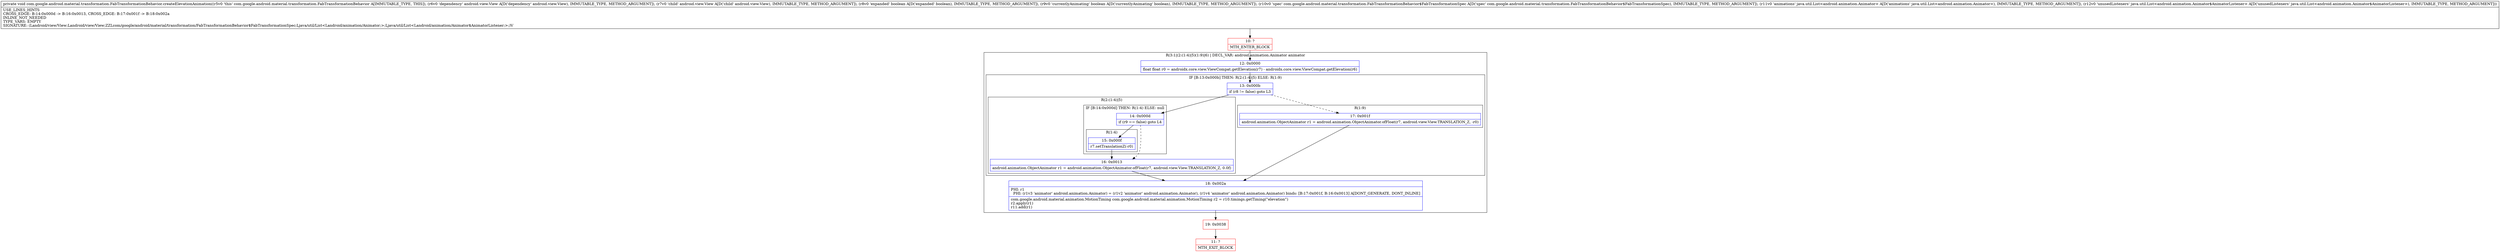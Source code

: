 digraph "CFG forcom.google.android.material.transformation.FabTransformationBehavior.createElevationAnimation(Landroid\/view\/View;Landroid\/view\/View;ZZLcom\/google\/android\/material\/transformation\/FabTransformationBehavior$FabTransformationSpec;Ljava\/util\/List;Ljava\/util\/List;)V" {
subgraph cluster_Region_1975752925 {
label = "R(3:1|(2:(1:4)|5)(1:9)|6) | DECL_VAR: android.animation.Animator animator\l";
node [shape=record,color=blue];
Node_12 [shape=record,label="{12\:\ 0x0000|float float r0 = androidx.core.view.ViewCompat.getElevation(r7) \- androidx.core.view.ViewCompat.getElevation(r6)\l}"];
subgraph cluster_IfRegion_590485947 {
label = "IF [B:13:0x000b] THEN: R(2:(1:4)|5) ELSE: R(1:9)";
node [shape=record,color=blue];
Node_13 [shape=record,label="{13\:\ 0x000b|if (r8 != false) goto L3\l}"];
subgraph cluster_Region_1745337511 {
label = "R(2:(1:4)|5)";
node [shape=record,color=blue];
subgraph cluster_IfRegion_5427982 {
label = "IF [B:14:0x000d] THEN: R(1:4) ELSE: null";
node [shape=record,color=blue];
Node_14 [shape=record,label="{14\:\ 0x000d|if (r9 == false) goto L4\l}"];
subgraph cluster_Region_1604542472 {
label = "R(1:4)";
node [shape=record,color=blue];
Node_15 [shape=record,label="{15\:\ 0x000f|r7.setTranslationZ(\-r0)\l}"];
}
}
Node_16 [shape=record,label="{16\:\ 0x0013|android.animation.ObjectAnimator r1 = android.animation.ObjectAnimator.ofFloat(r7, android.view.View.TRANSLATION_Z, 0.0f)\l}"];
}
subgraph cluster_Region_132198565 {
label = "R(1:9)";
node [shape=record,color=blue];
Node_17 [shape=record,label="{17\:\ 0x001f|android.animation.ObjectAnimator r1 = android.animation.ObjectAnimator.ofFloat(r7, android.view.View.TRANSLATION_Z, \-r0)\l}"];
}
}
Node_18 [shape=record,label="{18\:\ 0x002a|PHI: r1 \l  PHI: (r1v3 'animator' android.animation.Animator) = (r1v2 'animator' android.animation.Animator), (r1v4 'animator' android.animation.Animator) binds: [B:17:0x001f, B:16:0x0013] A[DONT_GENERATE, DONT_INLINE]\l|com.google.android.material.animation.MotionTiming com.google.android.material.animation.MotionTiming r2 = r10.timings.getTiming(\"elevation\")\lr2.apply(r1)\lr11.add(r1)\l}"];
}
Node_10 [shape=record,color=red,label="{10\:\ ?|MTH_ENTER_BLOCK\l}"];
Node_19 [shape=record,color=red,label="{19\:\ 0x0038}"];
Node_11 [shape=record,color=red,label="{11\:\ ?|MTH_EXIT_BLOCK\l}"];
MethodNode[shape=record,label="{private void com.google.android.material.transformation.FabTransformationBehavior.createElevationAnimation((r5v0 'this' com.google.android.material.transformation.FabTransformationBehavior A[IMMUTABLE_TYPE, THIS]), (r6v0 'dependency' android.view.View A[D('dependency' android.view.View), IMMUTABLE_TYPE, METHOD_ARGUMENT]), (r7v0 'child' android.view.View A[D('child' android.view.View), IMMUTABLE_TYPE, METHOD_ARGUMENT]), (r8v0 'expanded' boolean A[D('expanded' boolean), IMMUTABLE_TYPE, METHOD_ARGUMENT]), (r9v0 'currentlyAnimating' boolean A[D('currentlyAnimating' boolean), IMMUTABLE_TYPE, METHOD_ARGUMENT]), (r10v0 'spec' com.google.android.material.transformation.FabTransformationBehavior$FabTransformationSpec A[D('spec' com.google.android.material.transformation.FabTransformationBehavior$FabTransformationSpec), IMMUTABLE_TYPE, METHOD_ARGUMENT]), (r11v0 'animations' java.util.List\<android.animation.Animator\> A[D('animations' java.util.List\<android.animation.Animator\>), IMMUTABLE_TYPE, METHOD_ARGUMENT]), (r12v0 'unusedListeners' java.util.List\<android.animation.Animator$AnimatorListener\> A[D('unusedListeners' java.util.List\<android.animation.Animator$AnimatorListener\>), IMMUTABLE_TYPE, METHOD_ARGUMENT]))  | USE_LINES_HINTS\lCROSS_EDGE: B:14:0x000d \-\> B:16:0x0013, CROSS_EDGE: B:17:0x001f \-\> B:18:0x002a\lINLINE_NOT_NEEDED\lTYPE_VARS: EMPTY\lSIGNATURE: (Landroid\/view\/View;Landroid\/view\/View;ZZLcom\/google\/android\/material\/transformation\/FabTransformationBehavior$FabTransformationSpec;Ljava\/util\/List\<Landroid\/animation\/Animator;\>;Ljava\/util\/List\<Landroid\/animation\/Animator$AnimatorListener;\>;)V\l}"];
MethodNode -> Node_10;Node_12 -> Node_13;
Node_13 -> Node_14;
Node_13 -> Node_17[style=dashed];
Node_14 -> Node_15;
Node_14 -> Node_16[style=dashed];
Node_15 -> Node_16;
Node_16 -> Node_18;
Node_17 -> Node_18;
Node_18 -> Node_19;
Node_10 -> Node_12;
Node_19 -> Node_11;
}

